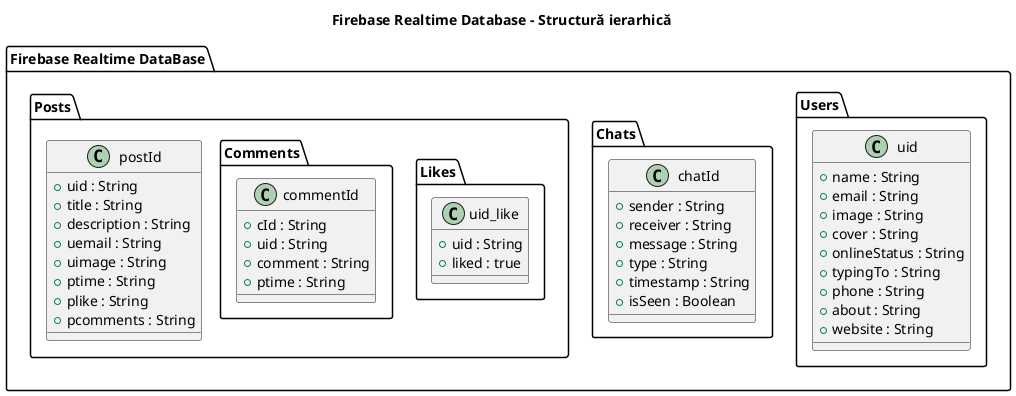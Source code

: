 @startuml
title Firebase Realtime Database - Structură ierarhică

package "Firebase Realtime DataBase" {
  package "Users" {
    class uid {
      + name : String
      + email : String
      + image : String
      + cover : String
      + onlineStatus : String
      + typingTo : String
      + phone : String
      + about : String
      + website : String
    }
  }

  package "Chats" {
    class chatId {
      + sender : String
      + receiver : String
      + message : String
      + type : String
      + timestamp : String
      + isSeen : Boolean
    }
  }

  package "Posts" {
    class postId {
      + uid : String
      + title : String
      + description : String
      + uemail : String
      + uimage : String
      + ptime : String
      + plike : String
      + pcomments : String
    }

    package "Likes" {
      class uid_like {
        + uid : String
        + liked : true
      }
    }

    package "Comments" {
      class commentId {
        + cId : String
        + uid : String
        + comment : String
        + ptime : String
      }
    }
  }
}

@enduml
